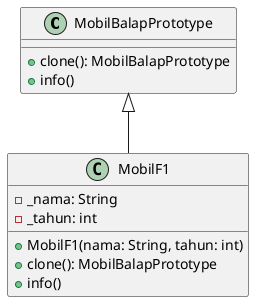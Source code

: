 @startuml

class MobilBalapPrototype {
  + clone(): MobilBalapPrototype
  + info()
}

class MobilF1 {
  - _nama: String
  - _tahun: int
  + MobilF1(nama: String, tahun: int)
  + clone(): MobilBalapPrototype
  + info()
}

MobilBalapPrototype <|-- MobilF1

@enduml
